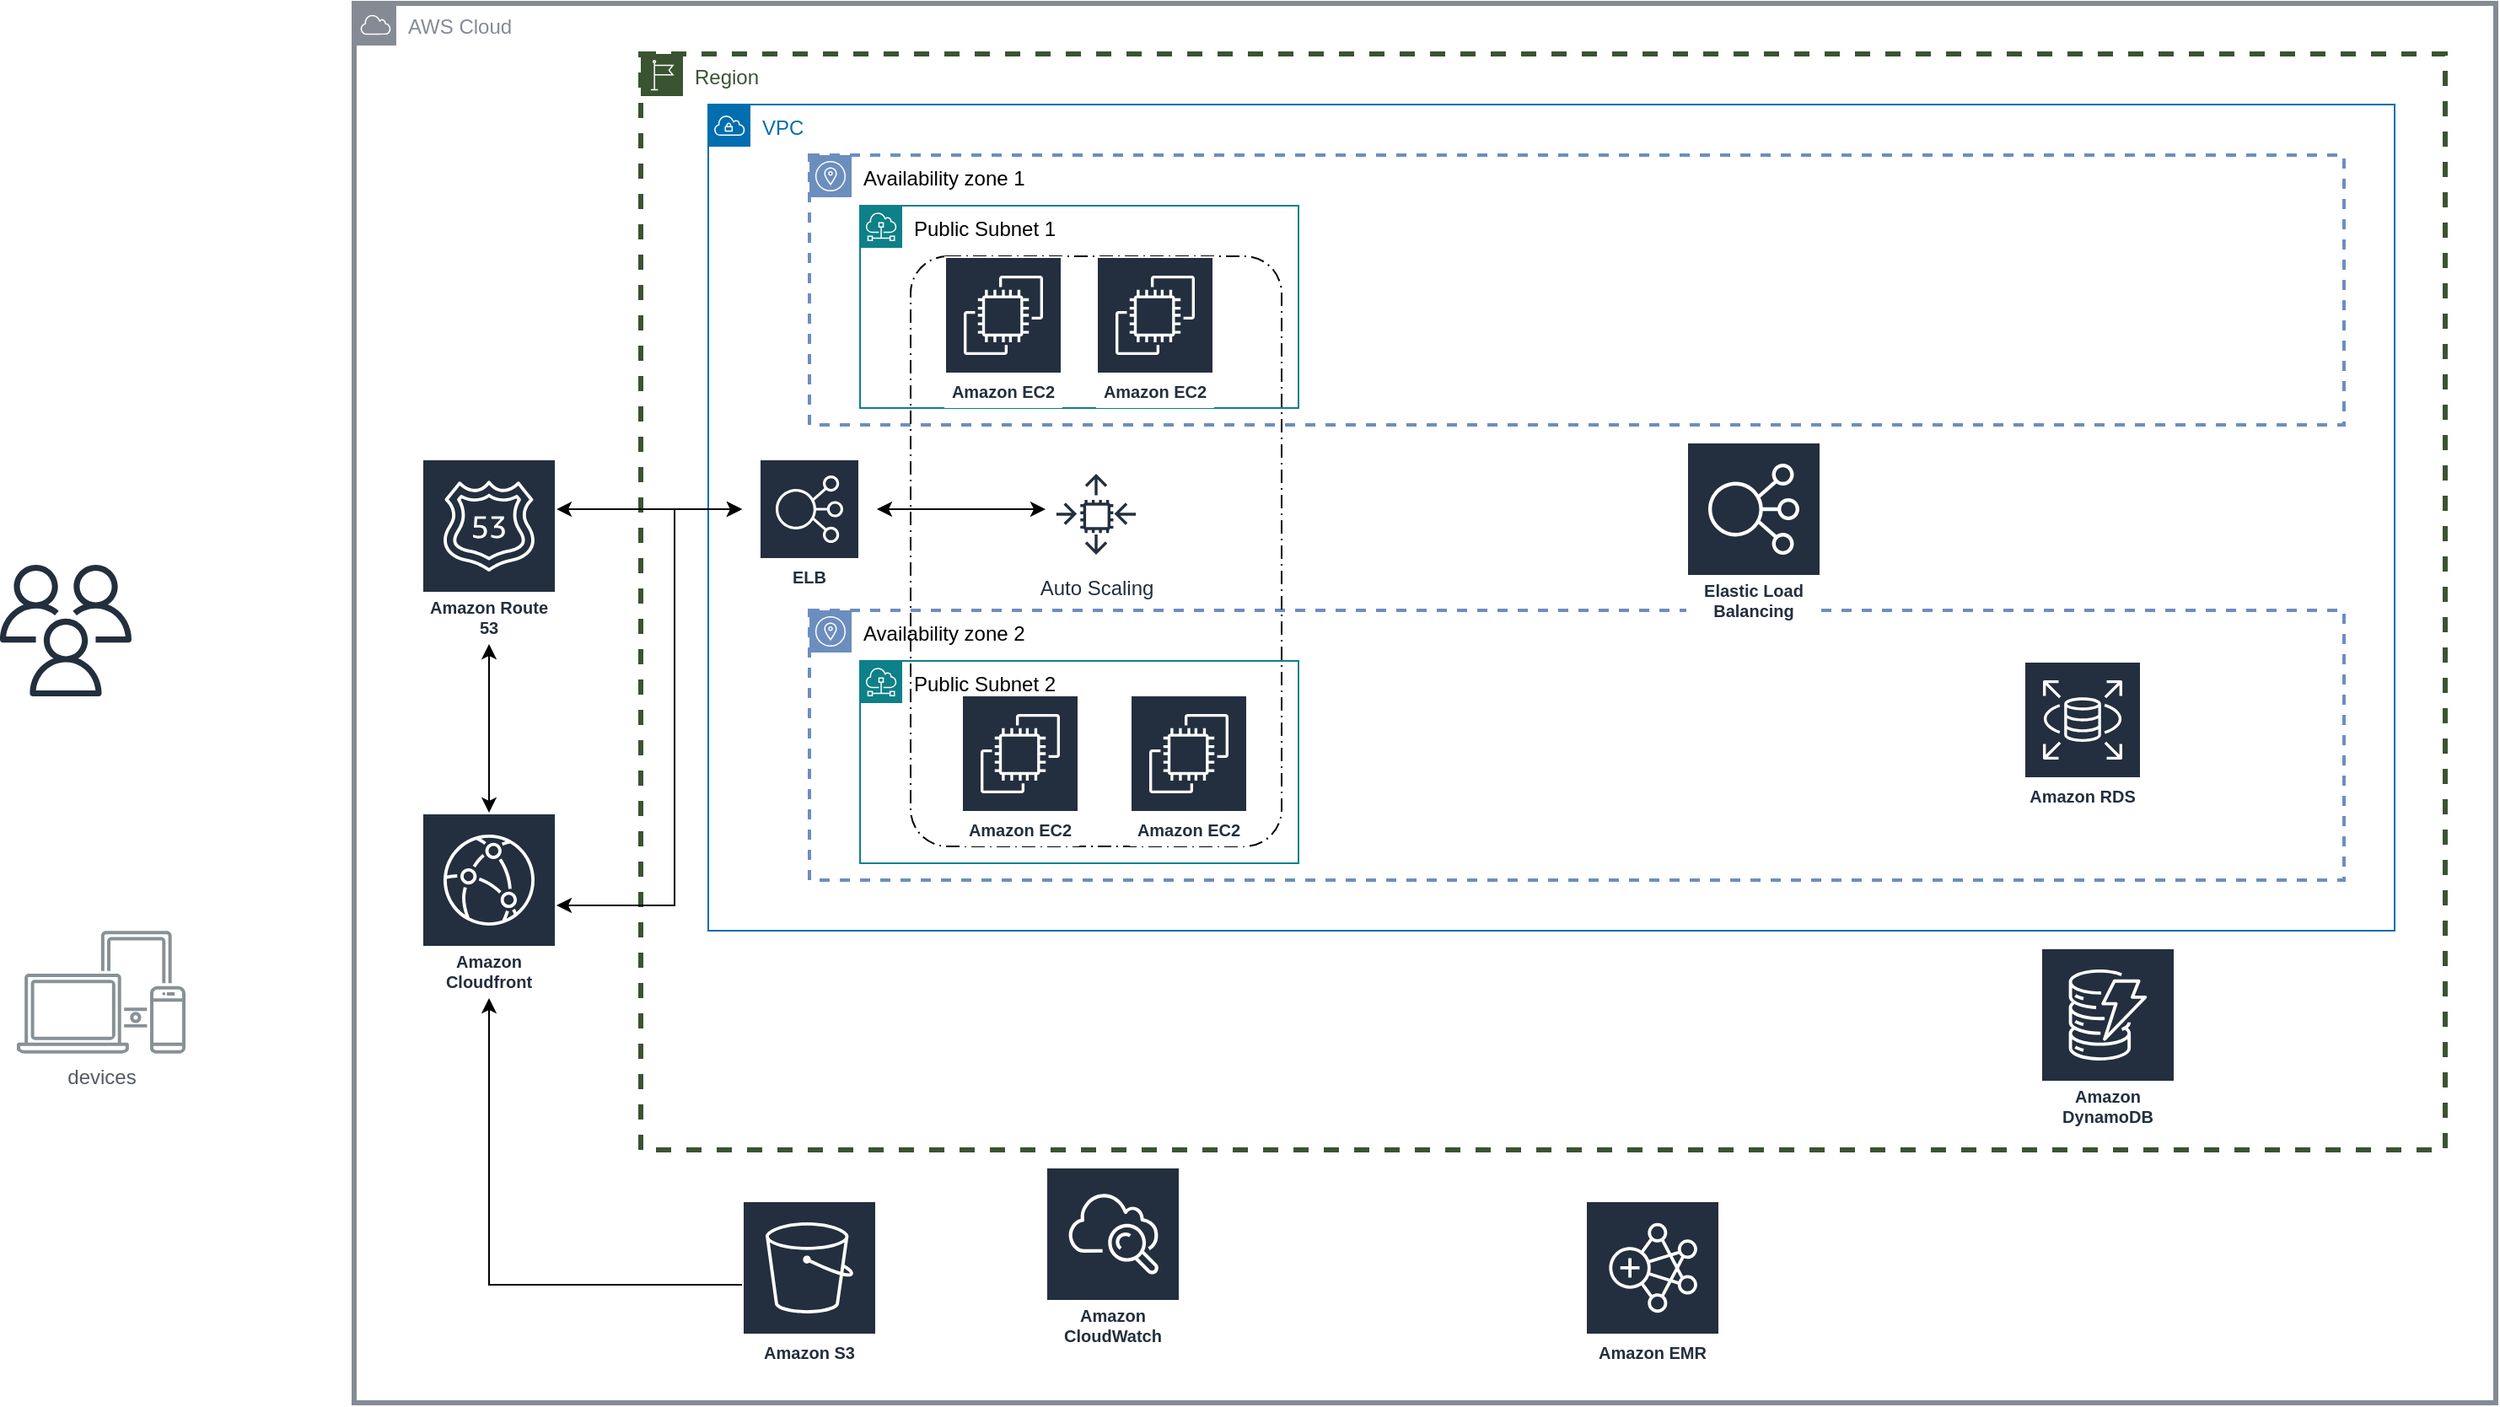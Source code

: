 <mxfile version="17.4.3" type="github">
  <diagram id="Uc_7oqcD5Ny5fzvCNf-f" name="Page-1">
    <mxGraphModel dx="1085" dy="679" grid="1" gridSize="10" guides="1" tooltips="1" connect="1" arrows="1" fold="1" page="1" pageScale="1" pageWidth="1600" pageHeight="900" math="0" shadow="0">
      <root>
        <mxCell id="0" />
        <mxCell id="1" parent="0" />
        <mxCell id="pLk1prXo5KtXHWi_JZdG-8" value="Region" style="sketch=0;outlineConnect=0;html=1;whiteSpace=wrap;fontSize=12;fontStyle=0;shape=mxgraph.aws4.group;grIcon=mxgraph.aws4.group_region;strokeColor=#3A5431;fillColor=none;verticalAlign=top;align=left;spacingLeft=30;fontColor=#3A5431;dashed=1;strokeWidth=3;" vertex="1" parent="1">
          <mxGeometry x="460" y="60" width="1070" height="650" as="geometry" />
        </mxCell>
        <mxCell id="pLk1prXo5KtXHWi_JZdG-9" value="VPC" style="sketch=0;outlineConnect=0;html=1;whiteSpace=wrap;fontSize=12;fontStyle=0;shape=mxgraph.aws4.group;grIcon=mxgraph.aws4.group_vpc;strokeColor=#006EAF;fillColor=none;verticalAlign=top;align=left;spacingLeft=30;fontColor=#006EAF;dashed=0;" vertex="1" parent="1">
          <mxGeometry x="500" y="90" width="1000" height="490" as="geometry" />
        </mxCell>
        <mxCell id="pLk1prXo5KtXHWi_JZdG-7" value="AWS Cloud" style="sketch=0;outlineConnect=0;gradientColor=none;html=1;whiteSpace=wrap;fontSize=12;fontStyle=0;shape=mxgraph.aws4.group;grIcon=mxgraph.aws4.group_aws_cloud;strokeColor=#858B94;fillColor=none;verticalAlign=top;align=left;spacingLeft=30;fontColor=#858B94;dashed=0;strokeWidth=3;" vertex="1" parent="1">
          <mxGeometry x="290" y="30" width="1270" height="830" as="geometry" />
        </mxCell>
        <mxCell id="pLk1prXo5KtXHWi_JZdG-10" value="Availability zone 1" style="sketch=0;outlineConnect=0;html=1;whiteSpace=wrap;fontSize=12;fontStyle=0;shape=mxgraph.aws4.group;grIcon=mxgraph.aws4.group_availability_zone;strokeColor=#6c8ebf;fillColor=none;verticalAlign=top;align=left;spacingLeft=30;dashed=1;strokeWidth=2;" vertex="1" parent="1">
          <mxGeometry x="560" y="120" width="910" height="160" as="geometry" />
        </mxCell>
        <mxCell id="pLk1prXo5KtXHWi_JZdG-11" value="Amazon Cloudfront" style="sketch=0;outlineConnect=0;fontColor=#232F3E;gradientColor=none;strokeColor=#ffffff;fillColor=#232F3E;dashed=0;verticalLabelPosition=middle;verticalAlign=bottom;align=center;html=1;whiteSpace=wrap;fontSize=10;fontStyle=1;spacing=3;shape=mxgraph.aws4.productIcon;prIcon=mxgraph.aws4.cloudfront;" vertex="1" parent="1">
          <mxGeometry x="330" y="510" width="80" height="110" as="geometry" />
        </mxCell>
        <mxCell id="pLk1prXo5KtXHWi_JZdG-12" value="Amazon Route 53" style="sketch=0;outlineConnect=0;fontColor=#232F3E;gradientColor=none;strokeColor=#ffffff;fillColor=#232F3E;dashed=0;verticalLabelPosition=middle;verticalAlign=bottom;align=center;html=1;whiteSpace=wrap;fontSize=10;fontStyle=1;spacing=3;shape=mxgraph.aws4.productIcon;prIcon=mxgraph.aws4.route_53;" vertex="1" parent="1">
          <mxGeometry x="330" y="300" width="80" height="110" as="geometry" />
        </mxCell>
        <mxCell id="pLk1prXo5KtXHWi_JZdG-13" value="Amazon S3" style="sketch=0;outlineConnect=0;fontColor=#232F3E;gradientColor=none;strokeColor=#ffffff;fillColor=#232F3E;dashed=0;verticalLabelPosition=middle;verticalAlign=bottom;align=center;html=1;whiteSpace=wrap;fontSize=10;fontStyle=1;spacing=3;shape=mxgraph.aws4.productIcon;prIcon=mxgraph.aws4.s3;" vertex="1" parent="1">
          <mxGeometry x="520" y="740" width="80" height="100" as="geometry" />
        </mxCell>
        <mxCell id="pLk1prXo5KtXHWi_JZdG-14" value="" style="sketch=0;outlineConnect=0;fontColor=#232F3E;gradientColor=none;fillColor=#232F3D;strokeColor=none;dashed=0;verticalLabelPosition=bottom;verticalAlign=top;align=center;html=1;fontSize=12;fontStyle=0;aspect=fixed;pointerEvents=1;shape=mxgraph.aws4.users;" vertex="1" parent="1">
          <mxGeometry x="80" y="363" width="78" height="78" as="geometry" />
        </mxCell>
        <mxCell id="pLk1prXo5KtXHWi_JZdG-15" value="devices" style="sketch=0;outlineConnect=0;gradientColor=none;fontColor=#545B64;strokeColor=none;fillColor=#879196;dashed=0;verticalLabelPosition=bottom;verticalAlign=top;align=center;html=1;fontSize=12;fontStyle=0;aspect=fixed;shape=mxgraph.aws4.illustration_devices;pointerEvents=1" vertex="1" parent="1">
          <mxGeometry x="90" y="580" width="100" height="73" as="geometry" />
        </mxCell>
        <mxCell id="pLk1prXo5KtXHWi_JZdG-16" value="Amazon CloudWatch" style="sketch=0;outlineConnect=0;fontColor=#232F3E;gradientColor=none;strokeColor=#ffffff;fillColor=#232F3E;dashed=0;verticalLabelPosition=middle;verticalAlign=bottom;align=center;html=1;whiteSpace=wrap;fontSize=10;fontStyle=1;spacing=3;shape=mxgraph.aws4.productIcon;prIcon=mxgraph.aws4.cloudwatch;" vertex="1" parent="1">
          <mxGeometry x="700" y="720" width="80" height="110" as="geometry" />
        </mxCell>
        <mxCell id="pLk1prXo5KtXHWi_JZdG-23" value="Availability zone 2" style="sketch=0;outlineConnect=0;html=1;whiteSpace=wrap;fontSize=12;fontStyle=0;shape=mxgraph.aws4.group;grIcon=mxgraph.aws4.group_availability_zone;strokeColor=#6c8ebf;fillColor=none;verticalAlign=top;align=left;spacingLeft=30;dashed=1;strokeWidth=2;" vertex="1" parent="1">
          <mxGeometry x="560" y="390" width="910" height="160" as="geometry" />
        </mxCell>
        <mxCell id="pLk1prXo5KtXHWi_JZdG-17" value="Amazon RDS" style="sketch=0;outlineConnect=0;fontColor=#232F3E;gradientColor=none;strokeColor=#ffffff;fillColor=#232F3E;dashed=0;verticalLabelPosition=middle;verticalAlign=bottom;align=center;html=1;whiteSpace=wrap;fontSize=10;fontStyle=1;spacing=3;shape=mxgraph.aws4.productIcon;prIcon=mxgraph.aws4.rds;" vertex="1" parent="1">
          <mxGeometry x="1280" y="420" width="70" height="90" as="geometry" />
        </mxCell>
        <mxCell id="pLk1prXo5KtXHWi_JZdG-28" value="" style="rounded=1;arcSize=10;dashed=1;fillColor=none;gradientColor=none;dashPattern=8 3 1 3;strokeWidth=1;fontColor=#3A5431;" vertex="1" parent="1">
          <mxGeometry x="620" y="180" width="220" height="350" as="geometry" />
        </mxCell>
        <mxCell id="pLk1prXo5KtXHWi_JZdG-18" value="Amazon DynamoDB" style="sketch=0;outlineConnect=0;fontColor=#232F3E;gradientColor=none;strokeColor=#ffffff;fillColor=#232F3E;dashed=0;verticalLabelPosition=middle;verticalAlign=bottom;align=center;html=1;whiteSpace=wrap;fontSize=10;fontStyle=1;spacing=3;shape=mxgraph.aws4.productIcon;prIcon=mxgraph.aws4.dynamodb;" vertex="1" parent="1">
          <mxGeometry x="1290" y="590" width="80" height="110" as="geometry" />
        </mxCell>
        <mxCell id="pLk1prXo5KtXHWi_JZdG-27" value="Public Subnet 2" style="sketch=0;outlineConnect=0;html=1;whiteSpace=wrap;fontSize=12;fontStyle=0;shape=mxgraph.aws4.group;grIcon=mxgraph.aws4.group_subnet;strokeColor=#0e8088;fillColor=none;verticalAlign=top;align=left;spacingLeft=30;dashed=0;" vertex="1" parent="1">
          <mxGeometry x="590" y="420" width="260" height="120" as="geometry" />
        </mxCell>
        <mxCell id="pLk1prXo5KtXHWi_JZdG-20" value="Auto Scaling" style="sketch=0;outlineConnect=0;fontColor=#232F3E;gradientColor=none;strokeColor=#232F3E;fillColor=#ffffff;dashed=0;verticalLabelPosition=bottom;verticalAlign=top;align=center;html=1;fontSize=12;fontStyle=0;aspect=fixed;shape=mxgraph.aws4.resourceIcon;resIcon=mxgraph.aws4.auto_scaling;" vertex="1" parent="1">
          <mxGeometry x="700" y="303" width="60" height="60" as="geometry" />
        </mxCell>
        <mxCell id="pLk1prXo5KtXHWi_JZdG-26" value="Public Subnet 1" style="sketch=0;outlineConnect=0;html=1;whiteSpace=wrap;fontSize=12;fontStyle=0;shape=mxgraph.aws4.group;grIcon=mxgraph.aws4.group_subnet;strokeColor=#0e8088;fillColor=none;verticalAlign=top;align=left;spacingLeft=30;dashed=0;" vertex="1" parent="1">
          <mxGeometry x="590" y="150" width="260" height="120" as="geometry" />
        </mxCell>
        <mxCell id="pLk1prXo5KtXHWi_JZdG-21" value="ELB" style="sketch=0;outlineConnect=0;fontColor=#232F3E;gradientColor=none;strokeColor=#ffffff;fillColor=#232F3E;dashed=0;verticalLabelPosition=middle;verticalAlign=bottom;align=center;html=1;whiteSpace=wrap;fontSize=10;fontStyle=1;spacing=3;shape=mxgraph.aws4.productIcon;prIcon=mxgraph.aws4.elastic_load_balancing;" vertex="1" parent="1">
          <mxGeometry x="530" y="300" width="60" height="80" as="geometry" />
        </mxCell>
        <mxCell id="pLk1prXo5KtXHWi_JZdG-22" value="Amazon EMR" style="sketch=0;outlineConnect=0;fontColor=#232F3E;gradientColor=none;strokeColor=#ffffff;fillColor=#232F3E;dashed=0;verticalLabelPosition=middle;verticalAlign=bottom;align=center;html=1;whiteSpace=wrap;fontSize=10;fontStyle=1;spacing=3;shape=mxgraph.aws4.productIcon;prIcon=mxgraph.aws4.emr;" vertex="1" parent="1">
          <mxGeometry x="1020" y="740" width="80" height="100" as="geometry" />
        </mxCell>
        <mxCell id="pLk1prXo5KtXHWi_JZdG-24" value="Amazon EC2" style="sketch=0;outlineConnect=0;fontColor=#232F3E;gradientColor=none;strokeColor=#ffffff;fillColor=#232F3E;dashed=0;verticalLabelPosition=middle;verticalAlign=bottom;align=center;html=1;whiteSpace=wrap;fontSize=10;fontStyle=1;spacing=3;shape=mxgraph.aws4.productIcon;prIcon=mxgraph.aws4.ec2;" vertex="1" parent="1">
          <mxGeometry x="730" y="180" width="70" height="90" as="geometry" />
        </mxCell>
        <mxCell id="pLk1prXo5KtXHWi_JZdG-29" value="Amazon EC2" style="sketch=0;outlineConnect=0;fontColor=#232F3E;gradientColor=none;strokeColor=#ffffff;fillColor=#232F3E;dashed=0;verticalLabelPosition=middle;verticalAlign=bottom;align=center;html=1;whiteSpace=wrap;fontSize=10;fontStyle=1;spacing=3;shape=mxgraph.aws4.productIcon;prIcon=mxgraph.aws4.ec2;" vertex="1" parent="1">
          <mxGeometry x="640" y="180" width="70" height="90" as="geometry" />
        </mxCell>
        <mxCell id="pLk1prXo5KtXHWi_JZdG-36" style="edgeStyle=orthogonalEdgeStyle;rounded=0;orthogonalLoop=1;jettySize=auto;html=1;fontColor=#3A5431;" edge="1" parent="1" source="pLk1prXo5KtXHWi_JZdG-13" target="pLk1prXo5KtXHWi_JZdG-11">
          <mxGeometry relative="1" as="geometry">
            <mxPoint x="500" y="790" as="sourcePoint" />
          </mxGeometry>
        </mxCell>
        <mxCell id="pLk1prXo5KtXHWi_JZdG-30" value="Amazon EC2" style="sketch=0;outlineConnect=0;fontColor=#232F3E;gradientColor=none;strokeColor=#ffffff;fillColor=#232F3E;dashed=0;verticalLabelPosition=middle;verticalAlign=bottom;align=center;html=1;whiteSpace=wrap;fontSize=10;fontStyle=1;spacing=3;shape=mxgraph.aws4.productIcon;prIcon=mxgraph.aws4.ec2;" vertex="1" parent="1">
          <mxGeometry x="650" y="440" width="70" height="90" as="geometry" />
        </mxCell>
        <mxCell id="pLk1prXo5KtXHWi_JZdG-31" value="Amazon EC2" style="sketch=0;outlineConnect=0;fontColor=#232F3E;gradientColor=none;strokeColor=#ffffff;fillColor=#232F3E;dashed=0;verticalLabelPosition=middle;verticalAlign=bottom;align=center;html=1;whiteSpace=wrap;fontSize=10;fontStyle=1;spacing=3;shape=mxgraph.aws4.productIcon;prIcon=mxgraph.aws4.ec2;" vertex="1" parent="1">
          <mxGeometry x="750" y="440" width="70" height="90" as="geometry" />
        </mxCell>
        <mxCell id="pLk1prXo5KtXHWi_JZdG-34" value="" style="endArrow=classic;startArrow=classic;html=1;rounded=0;fontColor=#3A5431;" edge="1" parent="1" source="pLk1prXo5KtXHWi_JZdG-12" target="pLk1prXo5KtXHWi_JZdG-11">
          <mxGeometry width="50" height="50" relative="1" as="geometry">
            <mxPoint x="760" y="480" as="sourcePoint" />
            <mxPoint x="810" y="430" as="targetPoint" />
          </mxGeometry>
        </mxCell>
        <mxCell id="pLk1prXo5KtXHWi_JZdG-35" value="" style="endArrow=classic;startArrow=classic;html=1;rounded=0;fontColor=#3A5431;entryX=1;entryY=0.273;entryDx=0;entryDy=0;entryPerimeter=0;" edge="1" parent="1" target="pLk1prXo5KtXHWi_JZdG-12">
          <mxGeometry width="50" height="50" relative="1" as="geometry">
            <mxPoint x="520" y="330" as="sourcePoint" />
            <mxPoint x="420" y="330" as="targetPoint" />
          </mxGeometry>
        </mxCell>
        <mxCell id="pLk1prXo5KtXHWi_JZdG-37" value="Elastic Load Balancing" style="sketch=0;outlineConnect=0;fontColor=#232F3E;gradientColor=none;strokeColor=#ffffff;fillColor=#232F3E;dashed=0;verticalLabelPosition=middle;verticalAlign=bottom;align=center;html=1;whiteSpace=wrap;fontSize=10;fontStyle=1;spacing=3;shape=mxgraph.aws4.productIcon;prIcon=mxgraph.aws4.elastic_load_balancing;" vertex="1" parent="1">
          <mxGeometry x="1080" y="290" width="80" height="110" as="geometry" />
        </mxCell>
        <mxCell id="pLk1prXo5KtXHWi_JZdG-38" value="" style="endArrow=classic;startArrow=classic;html=1;rounded=0;fontColor=#3A5431;" edge="1" parent="1">
          <mxGeometry width="50" height="50" relative="1" as="geometry">
            <mxPoint x="600" y="330" as="sourcePoint" />
            <mxPoint x="700" y="330" as="targetPoint" />
          </mxGeometry>
        </mxCell>
        <mxCell id="pLk1prXo5KtXHWi_JZdG-39" value="" style="endArrow=classic;startArrow=classic;html=1;rounded=0;fontColor=#3A5431;" edge="1" parent="1" source="pLk1prXo5KtXHWi_JZdG-11">
          <mxGeometry width="50" height="50" relative="1" as="geometry">
            <mxPoint x="590" y="540" as="sourcePoint" />
            <mxPoint x="520" y="330" as="targetPoint" />
            <Array as="points">
              <mxPoint x="480" y="565" />
              <mxPoint x="480" y="330" />
            </Array>
          </mxGeometry>
        </mxCell>
      </root>
    </mxGraphModel>
  </diagram>
</mxfile>
